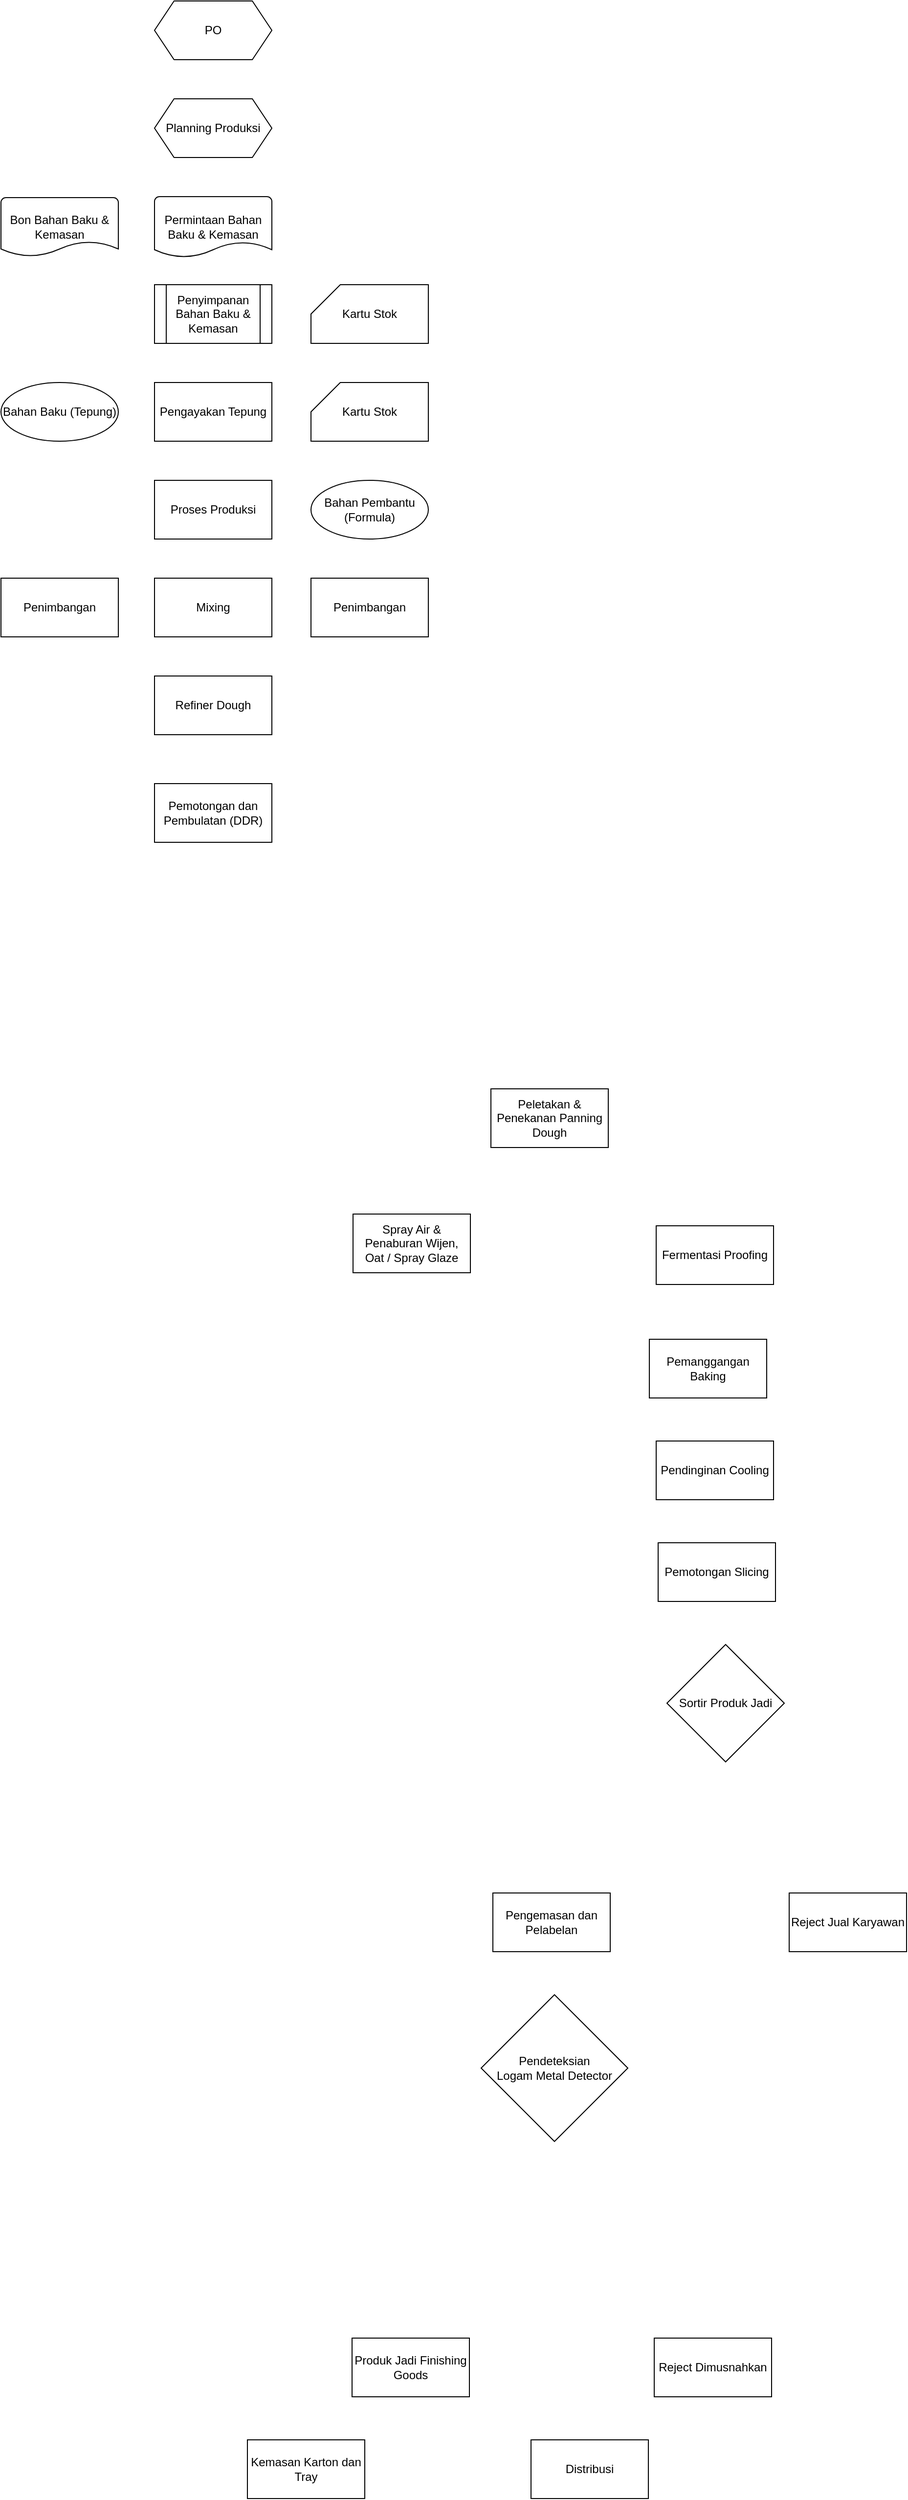 <mxfile version="26.2.9">
  <diagram name="Page-1" id="eMKyfUuXtEWbFmcIX-S9">
    <mxGraphModel dx="2152" dy="885" grid="1" gridSize="10" guides="1" tooltips="1" connect="1" arrows="1" fold="1" page="1" pageScale="1" pageWidth="850" pageHeight="1100" math="0" shadow="0">
      <root>
        <mxCell id="0" />
        <mxCell id="1" parent="0" />
        <mxCell id="V4qpen_-_6Bv_9mfWIA8-1" value="PO" style="shape=hexagon;perimeter=hexagonPerimeter2;whiteSpace=wrap;html=1;fixedSize=1;strokeWidth=1;" vertex="1" parent="1">
          <mxGeometry x="120" y="20" width="120" height="60" as="geometry" />
        </mxCell>
        <mxCell id="V4qpen_-_6Bv_9mfWIA8-2" value="Planning Produksi" style="shape=hexagon;perimeter=hexagonPerimeter2;whiteSpace=wrap;html=1;fixedSize=1;" vertex="1" parent="1">
          <mxGeometry x="120" y="120" width="120" height="60" as="geometry" />
        </mxCell>
        <mxCell id="V4qpen_-_6Bv_9mfWIA8-3" value="Permintaan Bahan Baku &amp; Kemasan" style="strokeWidth=1;html=1;shape=mxgraph.flowchart.document2;whiteSpace=wrap;size=0.25;" vertex="1" parent="1">
          <mxGeometry x="120" y="220" width="120" height="62" as="geometry" />
        </mxCell>
        <mxCell id="V4qpen_-_6Bv_9mfWIA8-4" value="Bon Bahan Baku &amp; Kemasan" style="strokeWidth=1;html=1;shape=mxgraph.flowchart.document2;whiteSpace=wrap;size=0.25;" vertex="1" parent="1">
          <mxGeometry x="-37" y="221" width="120" height="60" as="geometry" />
        </mxCell>
        <mxCell id="V4qpen_-_6Bv_9mfWIA8-5" value="Penyimpanan Bahan Baku &amp; Kemasan" style="shape=process;whiteSpace=wrap;html=1;backgroundOutline=1;" vertex="1" parent="1">
          <mxGeometry x="120" y="310" width="120" height="60" as="geometry" />
        </mxCell>
        <mxCell id="V4qpen_-_6Bv_9mfWIA8-6" value="Kartu Stok" style="shape=card;whiteSpace=wrap;html=1;" vertex="1" parent="1">
          <mxGeometry x="280" y="310" width="120" height="60" as="geometry" />
        </mxCell>
        <mxCell id="V4qpen_-_6Bv_9mfWIA8-7" value="Bahan Baku (Tepung)" style="ellipse;whiteSpace=wrap;html=1;" vertex="1" parent="1">
          <mxGeometry x="-37" y="410" width="120" height="60" as="geometry" />
        </mxCell>
        <mxCell id="V4qpen_-_6Bv_9mfWIA8-8" value="Pengayakan Tepung" style="whiteSpace=wrap;strokeWidth=1;" vertex="1" parent="1">
          <mxGeometry x="120" y="410" width="120" height="60" as="geometry" />
        </mxCell>
        <mxCell id="V4qpen_-_6Bv_9mfWIA8-9" value="Proses Produksi" style="whiteSpace=wrap;strokeWidth=1;" vertex="1" parent="1">
          <mxGeometry x="120" y="510" width="120" height="60" as="geometry" />
        </mxCell>
        <mxCell id="V4qpen_-_6Bv_9mfWIA8-10" value="Bahan Pembantu (Formula)" style="ellipse;whiteSpace=wrap;html=1;" vertex="1" parent="1">
          <mxGeometry x="280" y="510" width="120" height="60" as="geometry" />
        </mxCell>
        <mxCell id="V4qpen_-_6Bv_9mfWIA8-11" value="Penimbangan" style="whiteSpace=wrap;strokeWidth=1;" vertex="1" parent="1">
          <mxGeometry x="280" y="610" width="120" height="60" as="geometry" />
        </mxCell>
        <mxCell id="V4qpen_-_6Bv_9mfWIA8-12" value="Mixing" style="whiteSpace=wrap;strokeWidth=1;" vertex="1" parent="1">
          <mxGeometry x="120" y="610" width="120" height="60" as="geometry" />
        </mxCell>
        <mxCell id="V4qpen_-_6Bv_9mfWIA8-13" value="Refiner Dough" style="whiteSpace=wrap;strokeWidth=1;" vertex="1" parent="1">
          <mxGeometry x="120" y="710" width="120" height="60" as="geometry" />
        </mxCell>
        <mxCell id="V4qpen_-_6Bv_9mfWIA8-14" value="Pemotongan dan Pembulatan (DDR)" style="whiteSpace=wrap;strokeWidth=1;" vertex="1" parent="1">
          <mxGeometry x="120" y="820" width="120" height="60" as="geometry" />
        </mxCell>
        <mxCell id="V4qpen_-_6Bv_9mfWIA8-15" value="Peletakan &amp; Penekanan Panning Dough" style="whiteSpace=wrap;strokeWidth=1;" vertex="1" parent="1">
          <mxGeometry x="464" y="1132" width="120" height="60" as="geometry" />
        </mxCell>
        <mxCell id="V4qpen_-_6Bv_9mfWIA8-16" value="Spray Air &amp; Penaburan Wijen, Oat / Spray Glaze" style="whiteSpace=wrap;strokeWidth=1;" vertex="1" parent="1">
          <mxGeometry x="323" y="1260" width="120" height="60" as="geometry" />
        </mxCell>
        <mxCell id="V4qpen_-_6Bv_9mfWIA8-17" value="Fermentasi Proofing" style="whiteSpace=wrap;strokeWidth=1;" vertex="1" parent="1">
          <mxGeometry x="633" y="1272" width="120" height="60" as="geometry" />
        </mxCell>
        <mxCell id="V4qpen_-_6Bv_9mfWIA8-18" value="Pemanggangan Baking" style="whiteSpace=wrap;strokeWidth=1;" vertex="1" parent="1">
          <mxGeometry x="626" y="1388" width="120" height="60" as="geometry" />
        </mxCell>
        <mxCell id="V4qpen_-_6Bv_9mfWIA8-19" value="Pendinginan Cooling" style="whiteSpace=wrap;strokeWidth=1;" vertex="1" parent="1">
          <mxGeometry x="633" y="1492" width="120" height="60" as="geometry" />
        </mxCell>
        <mxCell id="V4qpen_-_6Bv_9mfWIA8-20" value="Pemotongan Slicing" style="whiteSpace=wrap;strokeWidth=1;" vertex="1" parent="1">
          <mxGeometry x="635" y="1596" width="120" height="60" as="geometry" />
        </mxCell>
        <mxCell id="V4qpen_-_6Bv_9mfWIA8-21" value="Sortir Produk Jadi" style="rhombus;strokeWidth=1;whiteSpace=wrap;" vertex="1" parent="1">
          <mxGeometry x="644" y="1700" width="120" height="120" as="geometry" />
        </mxCell>
        <mxCell id="V4qpen_-_6Bv_9mfWIA8-22" value="Pengemasan dan Pelabelan" style="whiteSpace=wrap;strokeWidth=1;" vertex="1" parent="1">
          <mxGeometry x="466" y="1954" width="120" height="60" as="geometry" />
        </mxCell>
        <mxCell id="V4qpen_-_6Bv_9mfWIA8-23" value="Reject Jual Karyawan" style="whiteSpace=wrap;strokeWidth=1;" vertex="1" parent="1">
          <mxGeometry x="769" y="1954" width="120" height="60" as="geometry" />
        </mxCell>
        <mxCell id="V4qpen_-_6Bv_9mfWIA8-24" value="Pendeteksian&#xa;Logam Metal Detector" style="rhombus;strokeWidth=1;whiteSpace=wrap;" vertex="1" parent="1">
          <mxGeometry x="454" y="2058" width="150" height="150" as="geometry" />
        </mxCell>
        <mxCell id="V4qpen_-_6Bv_9mfWIA8-25" value="Produk Jadi Finishing Goods" style="whiteSpace=wrap;strokeWidth=1;" vertex="1" parent="1">
          <mxGeometry x="322" y="2409" width="120" height="60" as="geometry" />
        </mxCell>
        <mxCell id="V4qpen_-_6Bv_9mfWIA8-26" value="Reject Dimusnahkan" style="whiteSpace=wrap;strokeWidth=1;" vertex="1" parent="1">
          <mxGeometry x="631" y="2409" width="120" height="60" as="geometry" />
        </mxCell>
        <mxCell id="V4qpen_-_6Bv_9mfWIA8-27" value="Kemasan Karton dan Tray" style="whiteSpace=wrap;strokeWidth=1;" vertex="1" parent="1">
          <mxGeometry x="215" y="2513" width="120" height="60" as="geometry" />
        </mxCell>
        <mxCell id="V4qpen_-_6Bv_9mfWIA8-28" value="Distribusi" style="whiteSpace=wrap;strokeWidth=1;" vertex="1" parent="1">
          <mxGeometry x="505" y="2513" width="120" height="60" as="geometry" />
        </mxCell>
        <mxCell id="V4qpen_-_6Bv_9mfWIA8-60" value="Kartu Stok" style="shape=card;whiteSpace=wrap;html=1;" vertex="1" parent="1">
          <mxGeometry x="280" y="410" width="120" height="60" as="geometry" />
        </mxCell>
        <mxCell id="V4qpen_-_6Bv_9mfWIA8-62" value="Penimbangan" style="whiteSpace=wrap;strokeWidth=1;" vertex="1" parent="1">
          <mxGeometry x="-37" y="610" width="120" height="60" as="geometry" />
        </mxCell>
      </root>
    </mxGraphModel>
  </diagram>
</mxfile>
